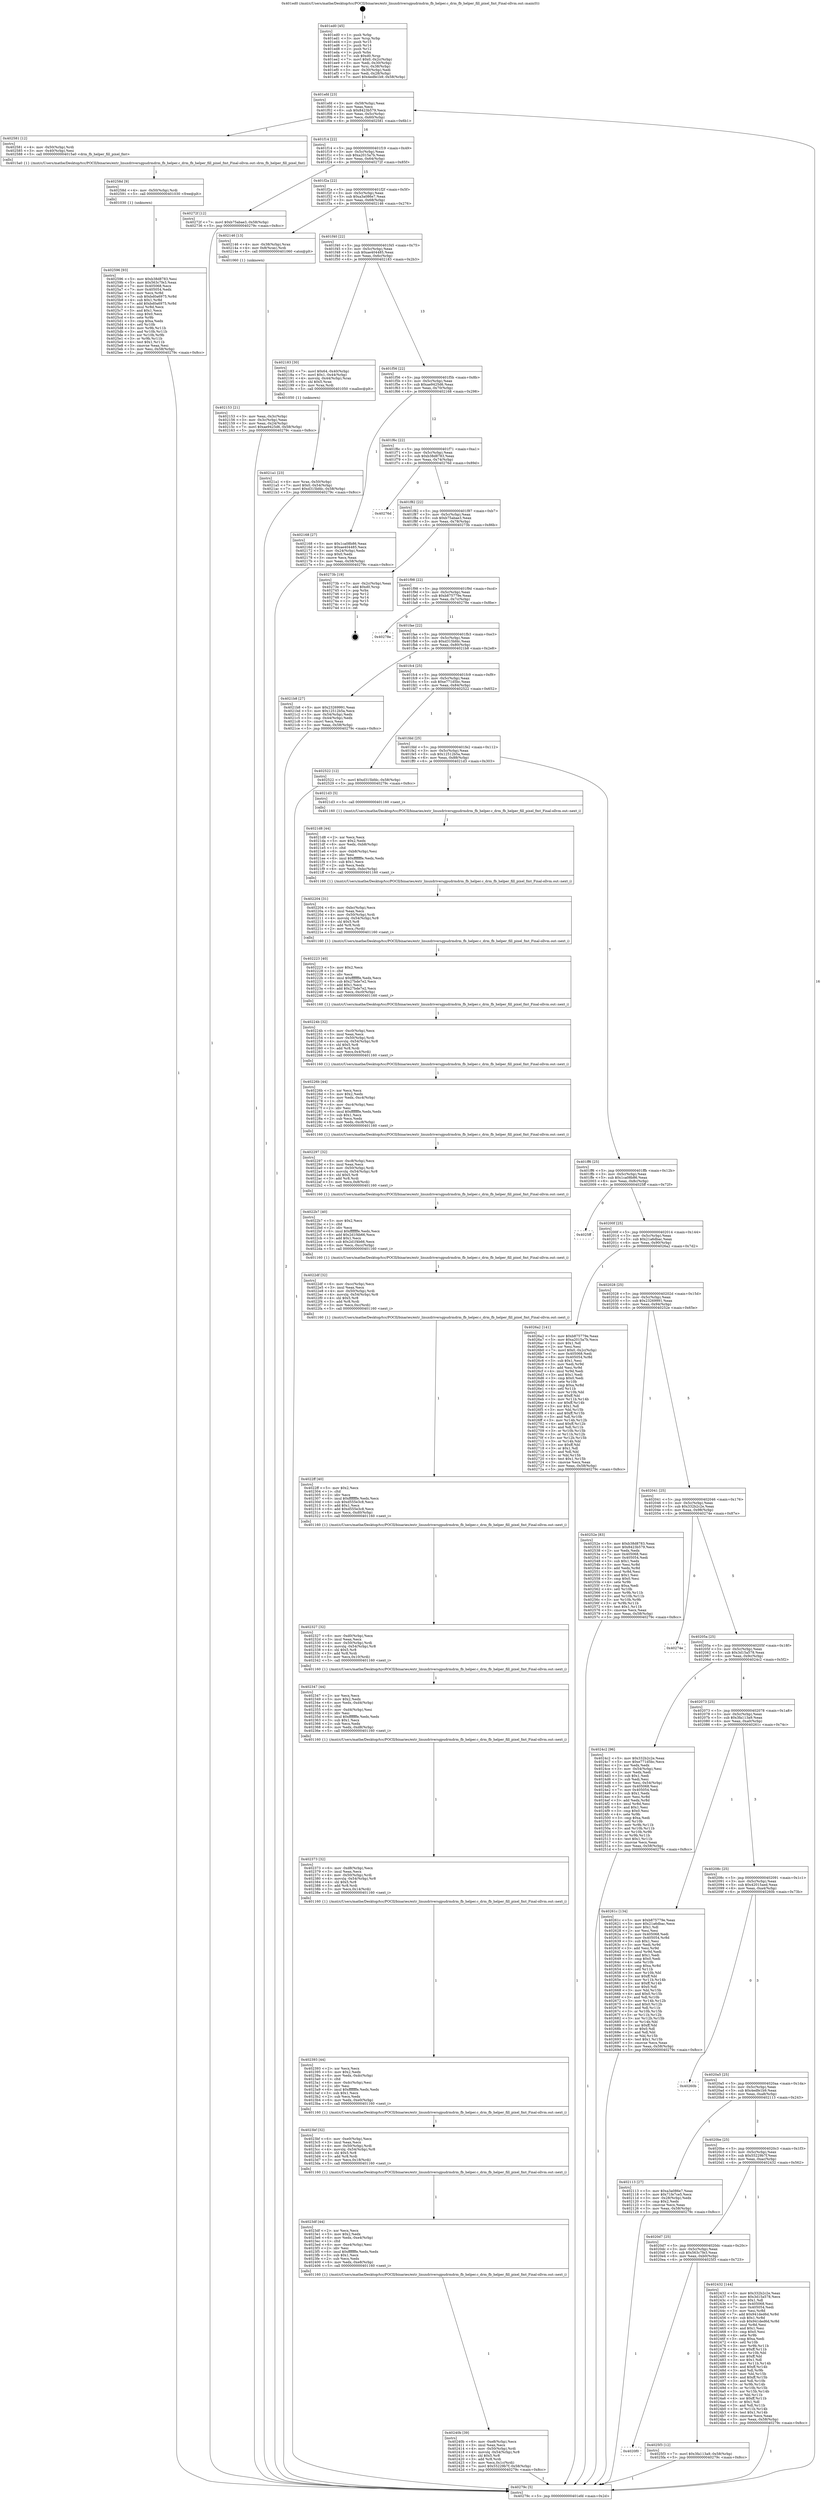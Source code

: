 digraph "0x401ed0" {
  label = "0x401ed0 (/mnt/c/Users/mathe/Desktop/tcc/POCII/binaries/extr_linuxdriversgpudrmdrm_fb_helper.c_drm_fb_helper_fill_pixel_fmt_Final-ollvm.out::main(0))"
  labelloc = "t"
  node[shape=record]

  Entry [label="",width=0.3,height=0.3,shape=circle,fillcolor=black,style=filled]
  "0x401efd" [label="{
     0x401efd [23]\l
     | [instrs]\l
     &nbsp;&nbsp;0x401efd \<+3\>: mov -0x58(%rbp),%eax\l
     &nbsp;&nbsp;0x401f00 \<+2\>: mov %eax,%ecx\l
     &nbsp;&nbsp;0x401f02 \<+6\>: sub $0x8423b579,%ecx\l
     &nbsp;&nbsp;0x401f08 \<+3\>: mov %eax,-0x5c(%rbp)\l
     &nbsp;&nbsp;0x401f0b \<+3\>: mov %ecx,-0x60(%rbp)\l
     &nbsp;&nbsp;0x401f0e \<+6\>: je 0000000000402581 \<main+0x6b1\>\l
  }"]
  "0x402581" [label="{
     0x402581 [12]\l
     | [instrs]\l
     &nbsp;&nbsp;0x402581 \<+4\>: mov -0x50(%rbp),%rdi\l
     &nbsp;&nbsp;0x402585 \<+3\>: mov -0x40(%rbp),%esi\l
     &nbsp;&nbsp;0x402588 \<+5\>: call 00000000004015a0 \<drm_fb_helper_fill_pixel_fmt\>\l
     | [calls]\l
     &nbsp;&nbsp;0x4015a0 \{1\} (/mnt/c/Users/mathe/Desktop/tcc/POCII/binaries/extr_linuxdriversgpudrmdrm_fb_helper.c_drm_fb_helper_fill_pixel_fmt_Final-ollvm.out::drm_fb_helper_fill_pixel_fmt)\l
  }"]
  "0x401f14" [label="{
     0x401f14 [22]\l
     | [instrs]\l
     &nbsp;&nbsp;0x401f14 \<+5\>: jmp 0000000000401f19 \<main+0x49\>\l
     &nbsp;&nbsp;0x401f19 \<+3\>: mov -0x5c(%rbp),%eax\l
     &nbsp;&nbsp;0x401f1c \<+5\>: sub $0xa2015a7b,%eax\l
     &nbsp;&nbsp;0x401f21 \<+3\>: mov %eax,-0x64(%rbp)\l
     &nbsp;&nbsp;0x401f24 \<+6\>: je 000000000040272f \<main+0x85f\>\l
  }"]
  Exit [label="",width=0.3,height=0.3,shape=circle,fillcolor=black,style=filled,peripheries=2]
  "0x40272f" [label="{
     0x40272f [12]\l
     | [instrs]\l
     &nbsp;&nbsp;0x40272f \<+7\>: movl $0xb75abae3,-0x58(%rbp)\l
     &nbsp;&nbsp;0x402736 \<+5\>: jmp 000000000040279c \<main+0x8cc\>\l
  }"]
  "0x401f2a" [label="{
     0x401f2a [22]\l
     | [instrs]\l
     &nbsp;&nbsp;0x401f2a \<+5\>: jmp 0000000000401f2f \<main+0x5f\>\l
     &nbsp;&nbsp;0x401f2f \<+3\>: mov -0x5c(%rbp),%eax\l
     &nbsp;&nbsp;0x401f32 \<+5\>: sub $0xa3a086e7,%eax\l
     &nbsp;&nbsp;0x401f37 \<+3\>: mov %eax,-0x68(%rbp)\l
     &nbsp;&nbsp;0x401f3a \<+6\>: je 0000000000402146 \<main+0x276\>\l
  }"]
  "0x4020f0" [label="{
     0x4020f0\l
  }", style=dashed]
  "0x402146" [label="{
     0x402146 [13]\l
     | [instrs]\l
     &nbsp;&nbsp;0x402146 \<+4\>: mov -0x38(%rbp),%rax\l
     &nbsp;&nbsp;0x40214a \<+4\>: mov 0x8(%rax),%rdi\l
     &nbsp;&nbsp;0x40214e \<+5\>: call 0000000000401060 \<atoi@plt\>\l
     | [calls]\l
     &nbsp;&nbsp;0x401060 \{1\} (unknown)\l
  }"]
  "0x401f40" [label="{
     0x401f40 [22]\l
     | [instrs]\l
     &nbsp;&nbsp;0x401f40 \<+5\>: jmp 0000000000401f45 \<main+0x75\>\l
     &nbsp;&nbsp;0x401f45 \<+3\>: mov -0x5c(%rbp),%eax\l
     &nbsp;&nbsp;0x401f48 \<+5\>: sub $0xae404485,%eax\l
     &nbsp;&nbsp;0x401f4d \<+3\>: mov %eax,-0x6c(%rbp)\l
     &nbsp;&nbsp;0x401f50 \<+6\>: je 0000000000402183 \<main+0x2b3\>\l
  }"]
  "0x4025f3" [label="{
     0x4025f3 [12]\l
     | [instrs]\l
     &nbsp;&nbsp;0x4025f3 \<+7\>: movl $0x3fa113a9,-0x58(%rbp)\l
     &nbsp;&nbsp;0x4025fa \<+5\>: jmp 000000000040279c \<main+0x8cc\>\l
  }"]
  "0x402183" [label="{
     0x402183 [30]\l
     | [instrs]\l
     &nbsp;&nbsp;0x402183 \<+7\>: movl $0x64,-0x40(%rbp)\l
     &nbsp;&nbsp;0x40218a \<+7\>: movl $0x1,-0x44(%rbp)\l
     &nbsp;&nbsp;0x402191 \<+4\>: movslq -0x44(%rbp),%rax\l
     &nbsp;&nbsp;0x402195 \<+4\>: shl $0x5,%rax\l
     &nbsp;&nbsp;0x402199 \<+3\>: mov %rax,%rdi\l
     &nbsp;&nbsp;0x40219c \<+5\>: call 0000000000401050 \<malloc@plt\>\l
     | [calls]\l
     &nbsp;&nbsp;0x401050 \{1\} (unknown)\l
  }"]
  "0x401f56" [label="{
     0x401f56 [22]\l
     | [instrs]\l
     &nbsp;&nbsp;0x401f56 \<+5\>: jmp 0000000000401f5b \<main+0x8b\>\l
     &nbsp;&nbsp;0x401f5b \<+3\>: mov -0x5c(%rbp),%eax\l
     &nbsp;&nbsp;0x401f5e \<+5\>: sub $0xae9425d6,%eax\l
     &nbsp;&nbsp;0x401f63 \<+3\>: mov %eax,-0x70(%rbp)\l
     &nbsp;&nbsp;0x401f66 \<+6\>: je 0000000000402168 \<main+0x298\>\l
  }"]
  "0x402596" [label="{
     0x402596 [93]\l
     | [instrs]\l
     &nbsp;&nbsp;0x402596 \<+5\>: mov $0xb38d8783,%esi\l
     &nbsp;&nbsp;0x40259b \<+5\>: mov $0x563c7fe3,%eax\l
     &nbsp;&nbsp;0x4025a0 \<+7\>: mov 0x405068,%ecx\l
     &nbsp;&nbsp;0x4025a7 \<+7\>: mov 0x405054,%edx\l
     &nbsp;&nbsp;0x4025ae \<+3\>: mov %ecx,%r8d\l
     &nbsp;&nbsp;0x4025b1 \<+7\>: sub $0xbd0a6975,%r8d\l
     &nbsp;&nbsp;0x4025b8 \<+4\>: sub $0x1,%r8d\l
     &nbsp;&nbsp;0x4025bc \<+7\>: add $0xbd0a6975,%r8d\l
     &nbsp;&nbsp;0x4025c3 \<+4\>: imul %r8d,%ecx\l
     &nbsp;&nbsp;0x4025c7 \<+3\>: and $0x1,%ecx\l
     &nbsp;&nbsp;0x4025ca \<+3\>: cmp $0x0,%ecx\l
     &nbsp;&nbsp;0x4025cd \<+4\>: sete %r9b\l
     &nbsp;&nbsp;0x4025d1 \<+3\>: cmp $0xa,%edx\l
     &nbsp;&nbsp;0x4025d4 \<+4\>: setl %r10b\l
     &nbsp;&nbsp;0x4025d8 \<+3\>: mov %r9b,%r11b\l
     &nbsp;&nbsp;0x4025db \<+3\>: and %r10b,%r11b\l
     &nbsp;&nbsp;0x4025de \<+3\>: xor %r10b,%r9b\l
     &nbsp;&nbsp;0x4025e1 \<+3\>: or %r9b,%r11b\l
     &nbsp;&nbsp;0x4025e4 \<+4\>: test $0x1,%r11b\l
     &nbsp;&nbsp;0x4025e8 \<+3\>: cmovne %eax,%esi\l
     &nbsp;&nbsp;0x4025eb \<+3\>: mov %esi,-0x58(%rbp)\l
     &nbsp;&nbsp;0x4025ee \<+5\>: jmp 000000000040279c \<main+0x8cc\>\l
  }"]
  "0x402168" [label="{
     0x402168 [27]\l
     | [instrs]\l
     &nbsp;&nbsp;0x402168 \<+5\>: mov $0x1ca08b86,%eax\l
     &nbsp;&nbsp;0x40216d \<+5\>: mov $0xae404485,%ecx\l
     &nbsp;&nbsp;0x402172 \<+3\>: mov -0x24(%rbp),%edx\l
     &nbsp;&nbsp;0x402175 \<+3\>: cmp $0x0,%edx\l
     &nbsp;&nbsp;0x402178 \<+3\>: cmove %ecx,%eax\l
     &nbsp;&nbsp;0x40217b \<+3\>: mov %eax,-0x58(%rbp)\l
     &nbsp;&nbsp;0x40217e \<+5\>: jmp 000000000040279c \<main+0x8cc\>\l
  }"]
  "0x401f6c" [label="{
     0x401f6c [22]\l
     | [instrs]\l
     &nbsp;&nbsp;0x401f6c \<+5\>: jmp 0000000000401f71 \<main+0xa1\>\l
     &nbsp;&nbsp;0x401f71 \<+3\>: mov -0x5c(%rbp),%eax\l
     &nbsp;&nbsp;0x401f74 \<+5\>: sub $0xb38d8783,%eax\l
     &nbsp;&nbsp;0x401f79 \<+3\>: mov %eax,-0x74(%rbp)\l
     &nbsp;&nbsp;0x401f7c \<+6\>: je 000000000040276d \<main+0x89d\>\l
  }"]
  "0x40258d" [label="{
     0x40258d [9]\l
     | [instrs]\l
     &nbsp;&nbsp;0x40258d \<+4\>: mov -0x50(%rbp),%rdi\l
     &nbsp;&nbsp;0x402591 \<+5\>: call 0000000000401030 \<free@plt\>\l
     | [calls]\l
     &nbsp;&nbsp;0x401030 \{1\} (unknown)\l
  }"]
  "0x40276d" [label="{
     0x40276d\l
  }", style=dashed]
  "0x401f82" [label="{
     0x401f82 [22]\l
     | [instrs]\l
     &nbsp;&nbsp;0x401f82 \<+5\>: jmp 0000000000401f87 \<main+0xb7\>\l
     &nbsp;&nbsp;0x401f87 \<+3\>: mov -0x5c(%rbp),%eax\l
     &nbsp;&nbsp;0x401f8a \<+5\>: sub $0xb75abae3,%eax\l
     &nbsp;&nbsp;0x401f8f \<+3\>: mov %eax,-0x78(%rbp)\l
     &nbsp;&nbsp;0x401f92 \<+6\>: je 000000000040273b \<main+0x86b\>\l
  }"]
  "0x4020d7" [label="{
     0x4020d7 [25]\l
     | [instrs]\l
     &nbsp;&nbsp;0x4020d7 \<+5\>: jmp 00000000004020dc \<main+0x20c\>\l
     &nbsp;&nbsp;0x4020dc \<+3\>: mov -0x5c(%rbp),%eax\l
     &nbsp;&nbsp;0x4020df \<+5\>: sub $0x563c7fe3,%eax\l
     &nbsp;&nbsp;0x4020e4 \<+6\>: mov %eax,-0xb0(%rbp)\l
     &nbsp;&nbsp;0x4020ea \<+6\>: je 00000000004025f3 \<main+0x723\>\l
  }"]
  "0x40273b" [label="{
     0x40273b [19]\l
     | [instrs]\l
     &nbsp;&nbsp;0x40273b \<+3\>: mov -0x2c(%rbp),%eax\l
     &nbsp;&nbsp;0x40273e \<+7\>: add $0xd0,%rsp\l
     &nbsp;&nbsp;0x402745 \<+1\>: pop %rbx\l
     &nbsp;&nbsp;0x402746 \<+2\>: pop %r12\l
     &nbsp;&nbsp;0x402748 \<+2\>: pop %r14\l
     &nbsp;&nbsp;0x40274a \<+2\>: pop %r15\l
     &nbsp;&nbsp;0x40274c \<+1\>: pop %rbp\l
     &nbsp;&nbsp;0x40274d \<+1\>: ret\l
  }"]
  "0x401f98" [label="{
     0x401f98 [22]\l
     | [instrs]\l
     &nbsp;&nbsp;0x401f98 \<+5\>: jmp 0000000000401f9d \<main+0xcd\>\l
     &nbsp;&nbsp;0x401f9d \<+3\>: mov -0x5c(%rbp),%eax\l
     &nbsp;&nbsp;0x401fa0 \<+5\>: sub $0xb875779e,%eax\l
     &nbsp;&nbsp;0x401fa5 \<+3\>: mov %eax,-0x7c(%rbp)\l
     &nbsp;&nbsp;0x401fa8 \<+6\>: je 000000000040278e \<main+0x8be\>\l
  }"]
  "0x402432" [label="{
     0x402432 [144]\l
     | [instrs]\l
     &nbsp;&nbsp;0x402432 \<+5\>: mov $0x332b2c2e,%eax\l
     &nbsp;&nbsp;0x402437 \<+5\>: mov $0x3d15a578,%ecx\l
     &nbsp;&nbsp;0x40243c \<+2\>: mov $0x1,%dl\l
     &nbsp;&nbsp;0x40243e \<+7\>: mov 0x405068,%esi\l
     &nbsp;&nbsp;0x402445 \<+7\>: mov 0x405054,%edi\l
     &nbsp;&nbsp;0x40244c \<+3\>: mov %esi,%r8d\l
     &nbsp;&nbsp;0x40244f \<+7\>: add $0x941ded6d,%r8d\l
     &nbsp;&nbsp;0x402456 \<+4\>: sub $0x1,%r8d\l
     &nbsp;&nbsp;0x40245a \<+7\>: sub $0x941ded6d,%r8d\l
     &nbsp;&nbsp;0x402461 \<+4\>: imul %r8d,%esi\l
     &nbsp;&nbsp;0x402465 \<+3\>: and $0x1,%esi\l
     &nbsp;&nbsp;0x402468 \<+3\>: cmp $0x0,%esi\l
     &nbsp;&nbsp;0x40246b \<+4\>: sete %r9b\l
     &nbsp;&nbsp;0x40246f \<+3\>: cmp $0xa,%edi\l
     &nbsp;&nbsp;0x402472 \<+4\>: setl %r10b\l
     &nbsp;&nbsp;0x402476 \<+3\>: mov %r9b,%r11b\l
     &nbsp;&nbsp;0x402479 \<+4\>: xor $0xff,%r11b\l
     &nbsp;&nbsp;0x40247d \<+3\>: mov %r10b,%bl\l
     &nbsp;&nbsp;0x402480 \<+3\>: xor $0xff,%bl\l
     &nbsp;&nbsp;0x402483 \<+3\>: xor $0x1,%dl\l
     &nbsp;&nbsp;0x402486 \<+3\>: mov %r11b,%r14b\l
     &nbsp;&nbsp;0x402489 \<+4\>: and $0xff,%r14b\l
     &nbsp;&nbsp;0x40248d \<+3\>: and %dl,%r9b\l
     &nbsp;&nbsp;0x402490 \<+3\>: mov %bl,%r15b\l
     &nbsp;&nbsp;0x402493 \<+4\>: and $0xff,%r15b\l
     &nbsp;&nbsp;0x402497 \<+3\>: and %dl,%r10b\l
     &nbsp;&nbsp;0x40249a \<+3\>: or %r9b,%r14b\l
     &nbsp;&nbsp;0x40249d \<+3\>: or %r10b,%r15b\l
     &nbsp;&nbsp;0x4024a0 \<+3\>: xor %r15b,%r14b\l
     &nbsp;&nbsp;0x4024a3 \<+3\>: or %bl,%r11b\l
     &nbsp;&nbsp;0x4024a6 \<+4\>: xor $0xff,%r11b\l
     &nbsp;&nbsp;0x4024aa \<+3\>: or $0x1,%dl\l
     &nbsp;&nbsp;0x4024ad \<+3\>: and %dl,%r11b\l
     &nbsp;&nbsp;0x4024b0 \<+3\>: or %r11b,%r14b\l
     &nbsp;&nbsp;0x4024b3 \<+4\>: test $0x1,%r14b\l
     &nbsp;&nbsp;0x4024b7 \<+3\>: cmovne %ecx,%eax\l
     &nbsp;&nbsp;0x4024ba \<+3\>: mov %eax,-0x58(%rbp)\l
     &nbsp;&nbsp;0x4024bd \<+5\>: jmp 000000000040279c \<main+0x8cc\>\l
  }"]
  "0x40278e" [label="{
     0x40278e\l
  }", style=dashed]
  "0x401fae" [label="{
     0x401fae [22]\l
     | [instrs]\l
     &nbsp;&nbsp;0x401fae \<+5\>: jmp 0000000000401fb3 \<main+0xe3\>\l
     &nbsp;&nbsp;0x401fb3 \<+3\>: mov -0x5c(%rbp),%eax\l
     &nbsp;&nbsp;0x401fb6 \<+5\>: sub $0xd315bfdc,%eax\l
     &nbsp;&nbsp;0x401fbb \<+3\>: mov %eax,-0x80(%rbp)\l
     &nbsp;&nbsp;0x401fbe \<+6\>: je 00000000004021b8 \<main+0x2e8\>\l
  }"]
  "0x40240b" [label="{
     0x40240b [39]\l
     | [instrs]\l
     &nbsp;&nbsp;0x40240b \<+6\>: mov -0xe8(%rbp),%ecx\l
     &nbsp;&nbsp;0x402411 \<+3\>: imul %eax,%ecx\l
     &nbsp;&nbsp;0x402414 \<+4\>: mov -0x50(%rbp),%rdi\l
     &nbsp;&nbsp;0x402418 \<+4\>: movslq -0x54(%rbp),%r8\l
     &nbsp;&nbsp;0x40241c \<+4\>: shl $0x5,%r8\l
     &nbsp;&nbsp;0x402420 \<+3\>: add %r8,%rdi\l
     &nbsp;&nbsp;0x402423 \<+3\>: mov %ecx,0x1c(%rdi)\l
     &nbsp;&nbsp;0x402426 \<+7\>: movl $0x55229b7f,-0x58(%rbp)\l
     &nbsp;&nbsp;0x40242d \<+5\>: jmp 000000000040279c \<main+0x8cc\>\l
  }"]
  "0x4021b8" [label="{
     0x4021b8 [27]\l
     | [instrs]\l
     &nbsp;&nbsp;0x4021b8 \<+5\>: mov $0x23269991,%eax\l
     &nbsp;&nbsp;0x4021bd \<+5\>: mov $0x12512b5a,%ecx\l
     &nbsp;&nbsp;0x4021c2 \<+3\>: mov -0x54(%rbp),%edx\l
     &nbsp;&nbsp;0x4021c5 \<+3\>: cmp -0x44(%rbp),%edx\l
     &nbsp;&nbsp;0x4021c8 \<+3\>: cmovl %ecx,%eax\l
     &nbsp;&nbsp;0x4021cb \<+3\>: mov %eax,-0x58(%rbp)\l
     &nbsp;&nbsp;0x4021ce \<+5\>: jmp 000000000040279c \<main+0x8cc\>\l
  }"]
  "0x401fc4" [label="{
     0x401fc4 [25]\l
     | [instrs]\l
     &nbsp;&nbsp;0x401fc4 \<+5\>: jmp 0000000000401fc9 \<main+0xf9\>\l
     &nbsp;&nbsp;0x401fc9 \<+3\>: mov -0x5c(%rbp),%eax\l
     &nbsp;&nbsp;0x401fcc \<+5\>: sub $0xe771d5bc,%eax\l
     &nbsp;&nbsp;0x401fd1 \<+6\>: mov %eax,-0x84(%rbp)\l
     &nbsp;&nbsp;0x401fd7 \<+6\>: je 0000000000402522 \<main+0x652\>\l
  }"]
  "0x4023df" [label="{
     0x4023df [44]\l
     | [instrs]\l
     &nbsp;&nbsp;0x4023df \<+2\>: xor %ecx,%ecx\l
     &nbsp;&nbsp;0x4023e1 \<+5\>: mov $0x2,%edx\l
     &nbsp;&nbsp;0x4023e6 \<+6\>: mov %edx,-0xe4(%rbp)\l
     &nbsp;&nbsp;0x4023ec \<+1\>: cltd\l
     &nbsp;&nbsp;0x4023ed \<+6\>: mov -0xe4(%rbp),%esi\l
     &nbsp;&nbsp;0x4023f3 \<+2\>: idiv %esi\l
     &nbsp;&nbsp;0x4023f5 \<+6\>: imul $0xfffffffe,%edx,%edx\l
     &nbsp;&nbsp;0x4023fb \<+3\>: sub $0x1,%ecx\l
     &nbsp;&nbsp;0x4023fe \<+2\>: sub %ecx,%edx\l
     &nbsp;&nbsp;0x402400 \<+6\>: mov %edx,-0xe8(%rbp)\l
     &nbsp;&nbsp;0x402406 \<+5\>: call 0000000000401160 \<next_i\>\l
     | [calls]\l
     &nbsp;&nbsp;0x401160 \{1\} (/mnt/c/Users/mathe/Desktop/tcc/POCII/binaries/extr_linuxdriversgpudrmdrm_fb_helper.c_drm_fb_helper_fill_pixel_fmt_Final-ollvm.out::next_i)\l
  }"]
  "0x402522" [label="{
     0x402522 [12]\l
     | [instrs]\l
     &nbsp;&nbsp;0x402522 \<+7\>: movl $0xd315bfdc,-0x58(%rbp)\l
     &nbsp;&nbsp;0x402529 \<+5\>: jmp 000000000040279c \<main+0x8cc\>\l
  }"]
  "0x401fdd" [label="{
     0x401fdd [25]\l
     | [instrs]\l
     &nbsp;&nbsp;0x401fdd \<+5\>: jmp 0000000000401fe2 \<main+0x112\>\l
     &nbsp;&nbsp;0x401fe2 \<+3\>: mov -0x5c(%rbp),%eax\l
     &nbsp;&nbsp;0x401fe5 \<+5\>: sub $0x12512b5a,%eax\l
     &nbsp;&nbsp;0x401fea \<+6\>: mov %eax,-0x88(%rbp)\l
     &nbsp;&nbsp;0x401ff0 \<+6\>: je 00000000004021d3 \<main+0x303\>\l
  }"]
  "0x4023bf" [label="{
     0x4023bf [32]\l
     | [instrs]\l
     &nbsp;&nbsp;0x4023bf \<+6\>: mov -0xe0(%rbp),%ecx\l
     &nbsp;&nbsp;0x4023c5 \<+3\>: imul %eax,%ecx\l
     &nbsp;&nbsp;0x4023c8 \<+4\>: mov -0x50(%rbp),%rdi\l
     &nbsp;&nbsp;0x4023cc \<+4\>: movslq -0x54(%rbp),%r8\l
     &nbsp;&nbsp;0x4023d0 \<+4\>: shl $0x5,%r8\l
     &nbsp;&nbsp;0x4023d4 \<+3\>: add %r8,%rdi\l
     &nbsp;&nbsp;0x4023d7 \<+3\>: mov %ecx,0x18(%rdi)\l
     &nbsp;&nbsp;0x4023da \<+5\>: call 0000000000401160 \<next_i\>\l
     | [calls]\l
     &nbsp;&nbsp;0x401160 \{1\} (/mnt/c/Users/mathe/Desktop/tcc/POCII/binaries/extr_linuxdriversgpudrmdrm_fb_helper.c_drm_fb_helper_fill_pixel_fmt_Final-ollvm.out::next_i)\l
  }"]
  "0x4021d3" [label="{
     0x4021d3 [5]\l
     | [instrs]\l
     &nbsp;&nbsp;0x4021d3 \<+5\>: call 0000000000401160 \<next_i\>\l
     | [calls]\l
     &nbsp;&nbsp;0x401160 \{1\} (/mnt/c/Users/mathe/Desktop/tcc/POCII/binaries/extr_linuxdriversgpudrmdrm_fb_helper.c_drm_fb_helper_fill_pixel_fmt_Final-ollvm.out::next_i)\l
  }"]
  "0x401ff6" [label="{
     0x401ff6 [25]\l
     | [instrs]\l
     &nbsp;&nbsp;0x401ff6 \<+5\>: jmp 0000000000401ffb \<main+0x12b\>\l
     &nbsp;&nbsp;0x401ffb \<+3\>: mov -0x5c(%rbp),%eax\l
     &nbsp;&nbsp;0x401ffe \<+5\>: sub $0x1ca08b86,%eax\l
     &nbsp;&nbsp;0x402003 \<+6\>: mov %eax,-0x8c(%rbp)\l
     &nbsp;&nbsp;0x402009 \<+6\>: je 00000000004025ff \<main+0x72f\>\l
  }"]
  "0x402393" [label="{
     0x402393 [44]\l
     | [instrs]\l
     &nbsp;&nbsp;0x402393 \<+2\>: xor %ecx,%ecx\l
     &nbsp;&nbsp;0x402395 \<+5\>: mov $0x2,%edx\l
     &nbsp;&nbsp;0x40239a \<+6\>: mov %edx,-0xdc(%rbp)\l
     &nbsp;&nbsp;0x4023a0 \<+1\>: cltd\l
     &nbsp;&nbsp;0x4023a1 \<+6\>: mov -0xdc(%rbp),%esi\l
     &nbsp;&nbsp;0x4023a7 \<+2\>: idiv %esi\l
     &nbsp;&nbsp;0x4023a9 \<+6\>: imul $0xfffffffe,%edx,%edx\l
     &nbsp;&nbsp;0x4023af \<+3\>: sub $0x1,%ecx\l
     &nbsp;&nbsp;0x4023b2 \<+2\>: sub %ecx,%edx\l
     &nbsp;&nbsp;0x4023b4 \<+6\>: mov %edx,-0xe0(%rbp)\l
     &nbsp;&nbsp;0x4023ba \<+5\>: call 0000000000401160 \<next_i\>\l
     | [calls]\l
     &nbsp;&nbsp;0x401160 \{1\} (/mnt/c/Users/mathe/Desktop/tcc/POCII/binaries/extr_linuxdriversgpudrmdrm_fb_helper.c_drm_fb_helper_fill_pixel_fmt_Final-ollvm.out::next_i)\l
  }"]
  "0x4025ff" [label="{
     0x4025ff\l
  }", style=dashed]
  "0x40200f" [label="{
     0x40200f [25]\l
     | [instrs]\l
     &nbsp;&nbsp;0x40200f \<+5\>: jmp 0000000000402014 \<main+0x144\>\l
     &nbsp;&nbsp;0x402014 \<+3\>: mov -0x5c(%rbp),%eax\l
     &nbsp;&nbsp;0x402017 \<+5\>: sub $0x21a6dbac,%eax\l
     &nbsp;&nbsp;0x40201c \<+6\>: mov %eax,-0x90(%rbp)\l
     &nbsp;&nbsp;0x402022 \<+6\>: je 00000000004026a2 \<main+0x7d2\>\l
  }"]
  "0x402373" [label="{
     0x402373 [32]\l
     | [instrs]\l
     &nbsp;&nbsp;0x402373 \<+6\>: mov -0xd8(%rbp),%ecx\l
     &nbsp;&nbsp;0x402379 \<+3\>: imul %eax,%ecx\l
     &nbsp;&nbsp;0x40237c \<+4\>: mov -0x50(%rbp),%rdi\l
     &nbsp;&nbsp;0x402380 \<+4\>: movslq -0x54(%rbp),%r8\l
     &nbsp;&nbsp;0x402384 \<+4\>: shl $0x5,%r8\l
     &nbsp;&nbsp;0x402388 \<+3\>: add %r8,%rdi\l
     &nbsp;&nbsp;0x40238b \<+3\>: mov %ecx,0x14(%rdi)\l
     &nbsp;&nbsp;0x40238e \<+5\>: call 0000000000401160 \<next_i\>\l
     | [calls]\l
     &nbsp;&nbsp;0x401160 \{1\} (/mnt/c/Users/mathe/Desktop/tcc/POCII/binaries/extr_linuxdriversgpudrmdrm_fb_helper.c_drm_fb_helper_fill_pixel_fmt_Final-ollvm.out::next_i)\l
  }"]
  "0x4026a2" [label="{
     0x4026a2 [141]\l
     | [instrs]\l
     &nbsp;&nbsp;0x4026a2 \<+5\>: mov $0xb875779e,%eax\l
     &nbsp;&nbsp;0x4026a7 \<+5\>: mov $0xa2015a7b,%ecx\l
     &nbsp;&nbsp;0x4026ac \<+2\>: mov $0x1,%dl\l
     &nbsp;&nbsp;0x4026ae \<+2\>: xor %esi,%esi\l
     &nbsp;&nbsp;0x4026b0 \<+7\>: movl $0x0,-0x2c(%rbp)\l
     &nbsp;&nbsp;0x4026b7 \<+7\>: mov 0x405068,%edi\l
     &nbsp;&nbsp;0x4026be \<+8\>: mov 0x405054,%r8d\l
     &nbsp;&nbsp;0x4026c6 \<+3\>: sub $0x1,%esi\l
     &nbsp;&nbsp;0x4026c9 \<+3\>: mov %edi,%r9d\l
     &nbsp;&nbsp;0x4026cc \<+3\>: add %esi,%r9d\l
     &nbsp;&nbsp;0x4026cf \<+4\>: imul %r9d,%edi\l
     &nbsp;&nbsp;0x4026d3 \<+3\>: and $0x1,%edi\l
     &nbsp;&nbsp;0x4026d6 \<+3\>: cmp $0x0,%edi\l
     &nbsp;&nbsp;0x4026d9 \<+4\>: sete %r10b\l
     &nbsp;&nbsp;0x4026dd \<+4\>: cmp $0xa,%r8d\l
     &nbsp;&nbsp;0x4026e1 \<+4\>: setl %r11b\l
     &nbsp;&nbsp;0x4026e5 \<+3\>: mov %r10b,%bl\l
     &nbsp;&nbsp;0x4026e8 \<+3\>: xor $0xff,%bl\l
     &nbsp;&nbsp;0x4026eb \<+3\>: mov %r11b,%r14b\l
     &nbsp;&nbsp;0x4026ee \<+4\>: xor $0xff,%r14b\l
     &nbsp;&nbsp;0x4026f2 \<+3\>: xor $0x1,%dl\l
     &nbsp;&nbsp;0x4026f5 \<+3\>: mov %bl,%r15b\l
     &nbsp;&nbsp;0x4026f8 \<+4\>: and $0xff,%r15b\l
     &nbsp;&nbsp;0x4026fc \<+3\>: and %dl,%r10b\l
     &nbsp;&nbsp;0x4026ff \<+3\>: mov %r14b,%r12b\l
     &nbsp;&nbsp;0x402702 \<+4\>: and $0xff,%r12b\l
     &nbsp;&nbsp;0x402706 \<+3\>: and %dl,%r11b\l
     &nbsp;&nbsp;0x402709 \<+3\>: or %r10b,%r15b\l
     &nbsp;&nbsp;0x40270c \<+3\>: or %r11b,%r12b\l
     &nbsp;&nbsp;0x40270f \<+3\>: xor %r12b,%r15b\l
     &nbsp;&nbsp;0x402712 \<+3\>: or %r14b,%bl\l
     &nbsp;&nbsp;0x402715 \<+3\>: xor $0xff,%bl\l
     &nbsp;&nbsp;0x402718 \<+3\>: or $0x1,%dl\l
     &nbsp;&nbsp;0x40271b \<+2\>: and %dl,%bl\l
     &nbsp;&nbsp;0x40271d \<+3\>: or %bl,%r15b\l
     &nbsp;&nbsp;0x402720 \<+4\>: test $0x1,%r15b\l
     &nbsp;&nbsp;0x402724 \<+3\>: cmovne %ecx,%eax\l
     &nbsp;&nbsp;0x402727 \<+3\>: mov %eax,-0x58(%rbp)\l
     &nbsp;&nbsp;0x40272a \<+5\>: jmp 000000000040279c \<main+0x8cc\>\l
  }"]
  "0x402028" [label="{
     0x402028 [25]\l
     | [instrs]\l
     &nbsp;&nbsp;0x402028 \<+5\>: jmp 000000000040202d \<main+0x15d\>\l
     &nbsp;&nbsp;0x40202d \<+3\>: mov -0x5c(%rbp),%eax\l
     &nbsp;&nbsp;0x402030 \<+5\>: sub $0x23269991,%eax\l
     &nbsp;&nbsp;0x402035 \<+6\>: mov %eax,-0x94(%rbp)\l
     &nbsp;&nbsp;0x40203b \<+6\>: je 000000000040252e \<main+0x65e\>\l
  }"]
  "0x402347" [label="{
     0x402347 [44]\l
     | [instrs]\l
     &nbsp;&nbsp;0x402347 \<+2\>: xor %ecx,%ecx\l
     &nbsp;&nbsp;0x402349 \<+5\>: mov $0x2,%edx\l
     &nbsp;&nbsp;0x40234e \<+6\>: mov %edx,-0xd4(%rbp)\l
     &nbsp;&nbsp;0x402354 \<+1\>: cltd\l
     &nbsp;&nbsp;0x402355 \<+6\>: mov -0xd4(%rbp),%esi\l
     &nbsp;&nbsp;0x40235b \<+2\>: idiv %esi\l
     &nbsp;&nbsp;0x40235d \<+6\>: imul $0xfffffffe,%edx,%edx\l
     &nbsp;&nbsp;0x402363 \<+3\>: sub $0x1,%ecx\l
     &nbsp;&nbsp;0x402366 \<+2\>: sub %ecx,%edx\l
     &nbsp;&nbsp;0x402368 \<+6\>: mov %edx,-0xd8(%rbp)\l
     &nbsp;&nbsp;0x40236e \<+5\>: call 0000000000401160 \<next_i\>\l
     | [calls]\l
     &nbsp;&nbsp;0x401160 \{1\} (/mnt/c/Users/mathe/Desktop/tcc/POCII/binaries/extr_linuxdriversgpudrmdrm_fb_helper.c_drm_fb_helper_fill_pixel_fmt_Final-ollvm.out::next_i)\l
  }"]
  "0x40252e" [label="{
     0x40252e [83]\l
     | [instrs]\l
     &nbsp;&nbsp;0x40252e \<+5\>: mov $0xb38d8783,%eax\l
     &nbsp;&nbsp;0x402533 \<+5\>: mov $0x8423b579,%ecx\l
     &nbsp;&nbsp;0x402538 \<+2\>: xor %edx,%edx\l
     &nbsp;&nbsp;0x40253a \<+7\>: mov 0x405068,%esi\l
     &nbsp;&nbsp;0x402541 \<+7\>: mov 0x405054,%edi\l
     &nbsp;&nbsp;0x402548 \<+3\>: sub $0x1,%edx\l
     &nbsp;&nbsp;0x40254b \<+3\>: mov %esi,%r8d\l
     &nbsp;&nbsp;0x40254e \<+3\>: add %edx,%r8d\l
     &nbsp;&nbsp;0x402551 \<+4\>: imul %r8d,%esi\l
     &nbsp;&nbsp;0x402555 \<+3\>: and $0x1,%esi\l
     &nbsp;&nbsp;0x402558 \<+3\>: cmp $0x0,%esi\l
     &nbsp;&nbsp;0x40255b \<+4\>: sete %r9b\l
     &nbsp;&nbsp;0x40255f \<+3\>: cmp $0xa,%edi\l
     &nbsp;&nbsp;0x402562 \<+4\>: setl %r10b\l
     &nbsp;&nbsp;0x402566 \<+3\>: mov %r9b,%r11b\l
     &nbsp;&nbsp;0x402569 \<+3\>: and %r10b,%r11b\l
     &nbsp;&nbsp;0x40256c \<+3\>: xor %r10b,%r9b\l
     &nbsp;&nbsp;0x40256f \<+3\>: or %r9b,%r11b\l
     &nbsp;&nbsp;0x402572 \<+4\>: test $0x1,%r11b\l
     &nbsp;&nbsp;0x402576 \<+3\>: cmovne %ecx,%eax\l
     &nbsp;&nbsp;0x402579 \<+3\>: mov %eax,-0x58(%rbp)\l
     &nbsp;&nbsp;0x40257c \<+5\>: jmp 000000000040279c \<main+0x8cc\>\l
  }"]
  "0x402041" [label="{
     0x402041 [25]\l
     | [instrs]\l
     &nbsp;&nbsp;0x402041 \<+5\>: jmp 0000000000402046 \<main+0x176\>\l
     &nbsp;&nbsp;0x402046 \<+3\>: mov -0x5c(%rbp),%eax\l
     &nbsp;&nbsp;0x402049 \<+5\>: sub $0x332b2c2e,%eax\l
     &nbsp;&nbsp;0x40204e \<+6\>: mov %eax,-0x98(%rbp)\l
     &nbsp;&nbsp;0x402054 \<+6\>: je 000000000040274e \<main+0x87e\>\l
  }"]
  "0x402327" [label="{
     0x402327 [32]\l
     | [instrs]\l
     &nbsp;&nbsp;0x402327 \<+6\>: mov -0xd0(%rbp),%ecx\l
     &nbsp;&nbsp;0x40232d \<+3\>: imul %eax,%ecx\l
     &nbsp;&nbsp;0x402330 \<+4\>: mov -0x50(%rbp),%rdi\l
     &nbsp;&nbsp;0x402334 \<+4\>: movslq -0x54(%rbp),%r8\l
     &nbsp;&nbsp;0x402338 \<+4\>: shl $0x5,%r8\l
     &nbsp;&nbsp;0x40233c \<+3\>: add %r8,%rdi\l
     &nbsp;&nbsp;0x40233f \<+3\>: mov %ecx,0x10(%rdi)\l
     &nbsp;&nbsp;0x402342 \<+5\>: call 0000000000401160 \<next_i\>\l
     | [calls]\l
     &nbsp;&nbsp;0x401160 \{1\} (/mnt/c/Users/mathe/Desktop/tcc/POCII/binaries/extr_linuxdriversgpudrmdrm_fb_helper.c_drm_fb_helper_fill_pixel_fmt_Final-ollvm.out::next_i)\l
  }"]
  "0x40274e" [label="{
     0x40274e\l
  }", style=dashed]
  "0x40205a" [label="{
     0x40205a [25]\l
     | [instrs]\l
     &nbsp;&nbsp;0x40205a \<+5\>: jmp 000000000040205f \<main+0x18f\>\l
     &nbsp;&nbsp;0x40205f \<+3\>: mov -0x5c(%rbp),%eax\l
     &nbsp;&nbsp;0x402062 \<+5\>: sub $0x3d15a578,%eax\l
     &nbsp;&nbsp;0x402067 \<+6\>: mov %eax,-0x9c(%rbp)\l
     &nbsp;&nbsp;0x40206d \<+6\>: je 00000000004024c2 \<main+0x5f2\>\l
  }"]
  "0x4022ff" [label="{
     0x4022ff [40]\l
     | [instrs]\l
     &nbsp;&nbsp;0x4022ff \<+5\>: mov $0x2,%ecx\l
     &nbsp;&nbsp;0x402304 \<+1\>: cltd\l
     &nbsp;&nbsp;0x402305 \<+2\>: idiv %ecx\l
     &nbsp;&nbsp;0x402307 \<+6\>: imul $0xfffffffe,%edx,%ecx\l
     &nbsp;&nbsp;0x40230d \<+6\>: sub $0xd555e3c8,%ecx\l
     &nbsp;&nbsp;0x402313 \<+3\>: add $0x1,%ecx\l
     &nbsp;&nbsp;0x402316 \<+6\>: add $0xd555e3c8,%ecx\l
     &nbsp;&nbsp;0x40231c \<+6\>: mov %ecx,-0xd0(%rbp)\l
     &nbsp;&nbsp;0x402322 \<+5\>: call 0000000000401160 \<next_i\>\l
     | [calls]\l
     &nbsp;&nbsp;0x401160 \{1\} (/mnt/c/Users/mathe/Desktop/tcc/POCII/binaries/extr_linuxdriversgpudrmdrm_fb_helper.c_drm_fb_helper_fill_pixel_fmt_Final-ollvm.out::next_i)\l
  }"]
  "0x4024c2" [label="{
     0x4024c2 [96]\l
     | [instrs]\l
     &nbsp;&nbsp;0x4024c2 \<+5\>: mov $0x332b2c2e,%eax\l
     &nbsp;&nbsp;0x4024c7 \<+5\>: mov $0xe771d5bc,%ecx\l
     &nbsp;&nbsp;0x4024cc \<+2\>: xor %edx,%edx\l
     &nbsp;&nbsp;0x4024ce \<+3\>: mov -0x54(%rbp),%esi\l
     &nbsp;&nbsp;0x4024d1 \<+2\>: mov %edx,%edi\l
     &nbsp;&nbsp;0x4024d3 \<+3\>: sub $0x1,%edi\l
     &nbsp;&nbsp;0x4024d6 \<+2\>: sub %edi,%esi\l
     &nbsp;&nbsp;0x4024d8 \<+3\>: mov %esi,-0x54(%rbp)\l
     &nbsp;&nbsp;0x4024db \<+7\>: mov 0x405068,%esi\l
     &nbsp;&nbsp;0x4024e2 \<+7\>: mov 0x405054,%edi\l
     &nbsp;&nbsp;0x4024e9 \<+3\>: sub $0x1,%edx\l
     &nbsp;&nbsp;0x4024ec \<+3\>: mov %esi,%r8d\l
     &nbsp;&nbsp;0x4024ef \<+3\>: add %edx,%r8d\l
     &nbsp;&nbsp;0x4024f2 \<+4\>: imul %r8d,%esi\l
     &nbsp;&nbsp;0x4024f6 \<+3\>: and $0x1,%esi\l
     &nbsp;&nbsp;0x4024f9 \<+3\>: cmp $0x0,%esi\l
     &nbsp;&nbsp;0x4024fc \<+4\>: sete %r9b\l
     &nbsp;&nbsp;0x402500 \<+3\>: cmp $0xa,%edi\l
     &nbsp;&nbsp;0x402503 \<+4\>: setl %r10b\l
     &nbsp;&nbsp;0x402507 \<+3\>: mov %r9b,%r11b\l
     &nbsp;&nbsp;0x40250a \<+3\>: and %r10b,%r11b\l
     &nbsp;&nbsp;0x40250d \<+3\>: xor %r10b,%r9b\l
     &nbsp;&nbsp;0x402510 \<+3\>: or %r9b,%r11b\l
     &nbsp;&nbsp;0x402513 \<+4\>: test $0x1,%r11b\l
     &nbsp;&nbsp;0x402517 \<+3\>: cmovne %ecx,%eax\l
     &nbsp;&nbsp;0x40251a \<+3\>: mov %eax,-0x58(%rbp)\l
     &nbsp;&nbsp;0x40251d \<+5\>: jmp 000000000040279c \<main+0x8cc\>\l
  }"]
  "0x402073" [label="{
     0x402073 [25]\l
     | [instrs]\l
     &nbsp;&nbsp;0x402073 \<+5\>: jmp 0000000000402078 \<main+0x1a8\>\l
     &nbsp;&nbsp;0x402078 \<+3\>: mov -0x5c(%rbp),%eax\l
     &nbsp;&nbsp;0x40207b \<+5\>: sub $0x3fa113a9,%eax\l
     &nbsp;&nbsp;0x402080 \<+6\>: mov %eax,-0xa0(%rbp)\l
     &nbsp;&nbsp;0x402086 \<+6\>: je 000000000040261c \<main+0x74c\>\l
  }"]
  "0x4022df" [label="{
     0x4022df [32]\l
     | [instrs]\l
     &nbsp;&nbsp;0x4022df \<+6\>: mov -0xcc(%rbp),%ecx\l
     &nbsp;&nbsp;0x4022e5 \<+3\>: imul %eax,%ecx\l
     &nbsp;&nbsp;0x4022e8 \<+4\>: mov -0x50(%rbp),%rdi\l
     &nbsp;&nbsp;0x4022ec \<+4\>: movslq -0x54(%rbp),%r8\l
     &nbsp;&nbsp;0x4022f0 \<+4\>: shl $0x5,%r8\l
     &nbsp;&nbsp;0x4022f4 \<+3\>: add %r8,%rdi\l
     &nbsp;&nbsp;0x4022f7 \<+3\>: mov %ecx,0xc(%rdi)\l
     &nbsp;&nbsp;0x4022fa \<+5\>: call 0000000000401160 \<next_i\>\l
     | [calls]\l
     &nbsp;&nbsp;0x401160 \{1\} (/mnt/c/Users/mathe/Desktop/tcc/POCII/binaries/extr_linuxdriversgpudrmdrm_fb_helper.c_drm_fb_helper_fill_pixel_fmt_Final-ollvm.out::next_i)\l
  }"]
  "0x40261c" [label="{
     0x40261c [134]\l
     | [instrs]\l
     &nbsp;&nbsp;0x40261c \<+5\>: mov $0xb875779e,%eax\l
     &nbsp;&nbsp;0x402621 \<+5\>: mov $0x21a6dbac,%ecx\l
     &nbsp;&nbsp;0x402626 \<+2\>: mov $0x1,%dl\l
     &nbsp;&nbsp;0x402628 \<+2\>: xor %esi,%esi\l
     &nbsp;&nbsp;0x40262a \<+7\>: mov 0x405068,%edi\l
     &nbsp;&nbsp;0x402631 \<+8\>: mov 0x405054,%r8d\l
     &nbsp;&nbsp;0x402639 \<+3\>: sub $0x1,%esi\l
     &nbsp;&nbsp;0x40263c \<+3\>: mov %edi,%r9d\l
     &nbsp;&nbsp;0x40263f \<+3\>: add %esi,%r9d\l
     &nbsp;&nbsp;0x402642 \<+4\>: imul %r9d,%edi\l
     &nbsp;&nbsp;0x402646 \<+3\>: and $0x1,%edi\l
     &nbsp;&nbsp;0x402649 \<+3\>: cmp $0x0,%edi\l
     &nbsp;&nbsp;0x40264c \<+4\>: sete %r10b\l
     &nbsp;&nbsp;0x402650 \<+4\>: cmp $0xa,%r8d\l
     &nbsp;&nbsp;0x402654 \<+4\>: setl %r11b\l
     &nbsp;&nbsp;0x402658 \<+3\>: mov %r10b,%bl\l
     &nbsp;&nbsp;0x40265b \<+3\>: xor $0xff,%bl\l
     &nbsp;&nbsp;0x40265e \<+3\>: mov %r11b,%r14b\l
     &nbsp;&nbsp;0x402661 \<+4\>: xor $0xff,%r14b\l
     &nbsp;&nbsp;0x402665 \<+3\>: xor $0x0,%dl\l
     &nbsp;&nbsp;0x402668 \<+3\>: mov %bl,%r15b\l
     &nbsp;&nbsp;0x40266b \<+4\>: and $0x0,%r15b\l
     &nbsp;&nbsp;0x40266f \<+3\>: and %dl,%r10b\l
     &nbsp;&nbsp;0x402672 \<+3\>: mov %r14b,%r12b\l
     &nbsp;&nbsp;0x402675 \<+4\>: and $0x0,%r12b\l
     &nbsp;&nbsp;0x402679 \<+3\>: and %dl,%r11b\l
     &nbsp;&nbsp;0x40267c \<+3\>: or %r10b,%r15b\l
     &nbsp;&nbsp;0x40267f \<+3\>: or %r11b,%r12b\l
     &nbsp;&nbsp;0x402682 \<+3\>: xor %r12b,%r15b\l
     &nbsp;&nbsp;0x402685 \<+3\>: or %r14b,%bl\l
     &nbsp;&nbsp;0x402688 \<+3\>: xor $0xff,%bl\l
     &nbsp;&nbsp;0x40268b \<+3\>: or $0x0,%dl\l
     &nbsp;&nbsp;0x40268e \<+2\>: and %dl,%bl\l
     &nbsp;&nbsp;0x402690 \<+3\>: or %bl,%r15b\l
     &nbsp;&nbsp;0x402693 \<+4\>: test $0x1,%r15b\l
     &nbsp;&nbsp;0x402697 \<+3\>: cmovne %ecx,%eax\l
     &nbsp;&nbsp;0x40269a \<+3\>: mov %eax,-0x58(%rbp)\l
     &nbsp;&nbsp;0x40269d \<+5\>: jmp 000000000040279c \<main+0x8cc\>\l
  }"]
  "0x40208c" [label="{
     0x40208c [25]\l
     | [instrs]\l
     &nbsp;&nbsp;0x40208c \<+5\>: jmp 0000000000402091 \<main+0x1c1\>\l
     &nbsp;&nbsp;0x402091 \<+3\>: mov -0x5c(%rbp),%eax\l
     &nbsp;&nbsp;0x402094 \<+5\>: sub $0x42015aed,%eax\l
     &nbsp;&nbsp;0x402099 \<+6\>: mov %eax,-0xa4(%rbp)\l
     &nbsp;&nbsp;0x40209f \<+6\>: je 000000000040260b \<main+0x73b\>\l
  }"]
  "0x4022b7" [label="{
     0x4022b7 [40]\l
     | [instrs]\l
     &nbsp;&nbsp;0x4022b7 \<+5\>: mov $0x2,%ecx\l
     &nbsp;&nbsp;0x4022bc \<+1\>: cltd\l
     &nbsp;&nbsp;0x4022bd \<+2\>: idiv %ecx\l
     &nbsp;&nbsp;0x4022bf \<+6\>: imul $0xfffffffe,%edx,%ecx\l
     &nbsp;&nbsp;0x4022c5 \<+6\>: add $0x2d1f4b66,%ecx\l
     &nbsp;&nbsp;0x4022cb \<+3\>: add $0x1,%ecx\l
     &nbsp;&nbsp;0x4022ce \<+6\>: sub $0x2d1f4b66,%ecx\l
     &nbsp;&nbsp;0x4022d4 \<+6\>: mov %ecx,-0xcc(%rbp)\l
     &nbsp;&nbsp;0x4022da \<+5\>: call 0000000000401160 \<next_i\>\l
     | [calls]\l
     &nbsp;&nbsp;0x401160 \{1\} (/mnt/c/Users/mathe/Desktop/tcc/POCII/binaries/extr_linuxdriversgpudrmdrm_fb_helper.c_drm_fb_helper_fill_pixel_fmt_Final-ollvm.out::next_i)\l
  }"]
  "0x40260b" [label="{
     0x40260b\l
  }", style=dashed]
  "0x4020a5" [label="{
     0x4020a5 [25]\l
     | [instrs]\l
     &nbsp;&nbsp;0x4020a5 \<+5\>: jmp 00000000004020aa \<main+0x1da\>\l
     &nbsp;&nbsp;0x4020aa \<+3\>: mov -0x5c(%rbp),%eax\l
     &nbsp;&nbsp;0x4020ad \<+5\>: sub $0x4edfe1b9,%eax\l
     &nbsp;&nbsp;0x4020b2 \<+6\>: mov %eax,-0xa8(%rbp)\l
     &nbsp;&nbsp;0x4020b8 \<+6\>: je 0000000000402113 \<main+0x243\>\l
  }"]
  "0x402297" [label="{
     0x402297 [32]\l
     | [instrs]\l
     &nbsp;&nbsp;0x402297 \<+6\>: mov -0xc8(%rbp),%ecx\l
     &nbsp;&nbsp;0x40229d \<+3\>: imul %eax,%ecx\l
     &nbsp;&nbsp;0x4022a0 \<+4\>: mov -0x50(%rbp),%rdi\l
     &nbsp;&nbsp;0x4022a4 \<+4\>: movslq -0x54(%rbp),%r8\l
     &nbsp;&nbsp;0x4022a8 \<+4\>: shl $0x5,%r8\l
     &nbsp;&nbsp;0x4022ac \<+3\>: add %r8,%rdi\l
     &nbsp;&nbsp;0x4022af \<+3\>: mov %ecx,0x8(%rdi)\l
     &nbsp;&nbsp;0x4022b2 \<+5\>: call 0000000000401160 \<next_i\>\l
     | [calls]\l
     &nbsp;&nbsp;0x401160 \{1\} (/mnt/c/Users/mathe/Desktop/tcc/POCII/binaries/extr_linuxdriversgpudrmdrm_fb_helper.c_drm_fb_helper_fill_pixel_fmt_Final-ollvm.out::next_i)\l
  }"]
  "0x402113" [label="{
     0x402113 [27]\l
     | [instrs]\l
     &nbsp;&nbsp;0x402113 \<+5\>: mov $0xa3a086e7,%eax\l
     &nbsp;&nbsp;0x402118 \<+5\>: mov $0x71fe7ce5,%ecx\l
     &nbsp;&nbsp;0x40211d \<+3\>: mov -0x28(%rbp),%edx\l
     &nbsp;&nbsp;0x402120 \<+3\>: cmp $0x2,%edx\l
     &nbsp;&nbsp;0x402123 \<+3\>: cmovne %ecx,%eax\l
     &nbsp;&nbsp;0x402126 \<+3\>: mov %eax,-0x58(%rbp)\l
     &nbsp;&nbsp;0x402129 \<+5\>: jmp 000000000040279c \<main+0x8cc\>\l
  }"]
  "0x4020be" [label="{
     0x4020be [25]\l
     | [instrs]\l
     &nbsp;&nbsp;0x4020be \<+5\>: jmp 00000000004020c3 \<main+0x1f3\>\l
     &nbsp;&nbsp;0x4020c3 \<+3\>: mov -0x5c(%rbp),%eax\l
     &nbsp;&nbsp;0x4020c6 \<+5\>: sub $0x55229b7f,%eax\l
     &nbsp;&nbsp;0x4020cb \<+6\>: mov %eax,-0xac(%rbp)\l
     &nbsp;&nbsp;0x4020d1 \<+6\>: je 0000000000402432 \<main+0x562\>\l
  }"]
  "0x40279c" [label="{
     0x40279c [5]\l
     | [instrs]\l
     &nbsp;&nbsp;0x40279c \<+5\>: jmp 0000000000401efd \<main+0x2d\>\l
  }"]
  "0x401ed0" [label="{
     0x401ed0 [45]\l
     | [instrs]\l
     &nbsp;&nbsp;0x401ed0 \<+1\>: push %rbp\l
     &nbsp;&nbsp;0x401ed1 \<+3\>: mov %rsp,%rbp\l
     &nbsp;&nbsp;0x401ed4 \<+2\>: push %r15\l
     &nbsp;&nbsp;0x401ed6 \<+2\>: push %r14\l
     &nbsp;&nbsp;0x401ed8 \<+2\>: push %r12\l
     &nbsp;&nbsp;0x401eda \<+1\>: push %rbx\l
     &nbsp;&nbsp;0x401edb \<+7\>: sub $0xd0,%rsp\l
     &nbsp;&nbsp;0x401ee2 \<+7\>: movl $0x0,-0x2c(%rbp)\l
     &nbsp;&nbsp;0x401ee9 \<+3\>: mov %edi,-0x30(%rbp)\l
     &nbsp;&nbsp;0x401eec \<+4\>: mov %rsi,-0x38(%rbp)\l
     &nbsp;&nbsp;0x401ef0 \<+3\>: mov -0x30(%rbp),%edi\l
     &nbsp;&nbsp;0x401ef3 \<+3\>: mov %edi,-0x28(%rbp)\l
     &nbsp;&nbsp;0x401ef6 \<+7\>: movl $0x4edfe1b9,-0x58(%rbp)\l
  }"]
  "0x402153" [label="{
     0x402153 [21]\l
     | [instrs]\l
     &nbsp;&nbsp;0x402153 \<+3\>: mov %eax,-0x3c(%rbp)\l
     &nbsp;&nbsp;0x402156 \<+3\>: mov -0x3c(%rbp),%eax\l
     &nbsp;&nbsp;0x402159 \<+3\>: mov %eax,-0x24(%rbp)\l
     &nbsp;&nbsp;0x40215c \<+7\>: movl $0xae9425d6,-0x58(%rbp)\l
     &nbsp;&nbsp;0x402163 \<+5\>: jmp 000000000040279c \<main+0x8cc\>\l
  }"]
  "0x4021a1" [label="{
     0x4021a1 [23]\l
     | [instrs]\l
     &nbsp;&nbsp;0x4021a1 \<+4\>: mov %rax,-0x50(%rbp)\l
     &nbsp;&nbsp;0x4021a5 \<+7\>: movl $0x0,-0x54(%rbp)\l
     &nbsp;&nbsp;0x4021ac \<+7\>: movl $0xd315bfdc,-0x58(%rbp)\l
     &nbsp;&nbsp;0x4021b3 \<+5\>: jmp 000000000040279c \<main+0x8cc\>\l
  }"]
  "0x4021d8" [label="{
     0x4021d8 [44]\l
     | [instrs]\l
     &nbsp;&nbsp;0x4021d8 \<+2\>: xor %ecx,%ecx\l
     &nbsp;&nbsp;0x4021da \<+5\>: mov $0x2,%edx\l
     &nbsp;&nbsp;0x4021df \<+6\>: mov %edx,-0xb8(%rbp)\l
     &nbsp;&nbsp;0x4021e5 \<+1\>: cltd\l
     &nbsp;&nbsp;0x4021e6 \<+6\>: mov -0xb8(%rbp),%esi\l
     &nbsp;&nbsp;0x4021ec \<+2\>: idiv %esi\l
     &nbsp;&nbsp;0x4021ee \<+6\>: imul $0xfffffffe,%edx,%edx\l
     &nbsp;&nbsp;0x4021f4 \<+3\>: sub $0x1,%ecx\l
     &nbsp;&nbsp;0x4021f7 \<+2\>: sub %ecx,%edx\l
     &nbsp;&nbsp;0x4021f9 \<+6\>: mov %edx,-0xbc(%rbp)\l
     &nbsp;&nbsp;0x4021ff \<+5\>: call 0000000000401160 \<next_i\>\l
     | [calls]\l
     &nbsp;&nbsp;0x401160 \{1\} (/mnt/c/Users/mathe/Desktop/tcc/POCII/binaries/extr_linuxdriversgpudrmdrm_fb_helper.c_drm_fb_helper_fill_pixel_fmt_Final-ollvm.out::next_i)\l
  }"]
  "0x402204" [label="{
     0x402204 [31]\l
     | [instrs]\l
     &nbsp;&nbsp;0x402204 \<+6\>: mov -0xbc(%rbp),%ecx\l
     &nbsp;&nbsp;0x40220a \<+3\>: imul %eax,%ecx\l
     &nbsp;&nbsp;0x40220d \<+4\>: mov -0x50(%rbp),%rdi\l
     &nbsp;&nbsp;0x402211 \<+4\>: movslq -0x54(%rbp),%r8\l
     &nbsp;&nbsp;0x402215 \<+4\>: shl $0x5,%r8\l
     &nbsp;&nbsp;0x402219 \<+3\>: add %r8,%rdi\l
     &nbsp;&nbsp;0x40221c \<+2\>: mov %ecx,(%rdi)\l
     &nbsp;&nbsp;0x40221e \<+5\>: call 0000000000401160 \<next_i\>\l
     | [calls]\l
     &nbsp;&nbsp;0x401160 \{1\} (/mnt/c/Users/mathe/Desktop/tcc/POCII/binaries/extr_linuxdriversgpudrmdrm_fb_helper.c_drm_fb_helper_fill_pixel_fmt_Final-ollvm.out::next_i)\l
  }"]
  "0x402223" [label="{
     0x402223 [40]\l
     | [instrs]\l
     &nbsp;&nbsp;0x402223 \<+5\>: mov $0x2,%ecx\l
     &nbsp;&nbsp;0x402228 \<+1\>: cltd\l
     &nbsp;&nbsp;0x402229 \<+2\>: idiv %ecx\l
     &nbsp;&nbsp;0x40222b \<+6\>: imul $0xfffffffe,%edx,%ecx\l
     &nbsp;&nbsp;0x402231 \<+6\>: sub $0x27bde7e2,%ecx\l
     &nbsp;&nbsp;0x402237 \<+3\>: add $0x1,%ecx\l
     &nbsp;&nbsp;0x40223a \<+6\>: add $0x27bde7e2,%ecx\l
     &nbsp;&nbsp;0x402240 \<+6\>: mov %ecx,-0xc0(%rbp)\l
     &nbsp;&nbsp;0x402246 \<+5\>: call 0000000000401160 \<next_i\>\l
     | [calls]\l
     &nbsp;&nbsp;0x401160 \{1\} (/mnt/c/Users/mathe/Desktop/tcc/POCII/binaries/extr_linuxdriversgpudrmdrm_fb_helper.c_drm_fb_helper_fill_pixel_fmt_Final-ollvm.out::next_i)\l
  }"]
  "0x40224b" [label="{
     0x40224b [32]\l
     | [instrs]\l
     &nbsp;&nbsp;0x40224b \<+6\>: mov -0xc0(%rbp),%ecx\l
     &nbsp;&nbsp;0x402251 \<+3\>: imul %eax,%ecx\l
     &nbsp;&nbsp;0x402254 \<+4\>: mov -0x50(%rbp),%rdi\l
     &nbsp;&nbsp;0x402258 \<+4\>: movslq -0x54(%rbp),%r8\l
     &nbsp;&nbsp;0x40225c \<+4\>: shl $0x5,%r8\l
     &nbsp;&nbsp;0x402260 \<+3\>: add %r8,%rdi\l
     &nbsp;&nbsp;0x402263 \<+3\>: mov %ecx,0x4(%rdi)\l
     &nbsp;&nbsp;0x402266 \<+5\>: call 0000000000401160 \<next_i\>\l
     | [calls]\l
     &nbsp;&nbsp;0x401160 \{1\} (/mnt/c/Users/mathe/Desktop/tcc/POCII/binaries/extr_linuxdriversgpudrmdrm_fb_helper.c_drm_fb_helper_fill_pixel_fmt_Final-ollvm.out::next_i)\l
  }"]
  "0x40226b" [label="{
     0x40226b [44]\l
     | [instrs]\l
     &nbsp;&nbsp;0x40226b \<+2\>: xor %ecx,%ecx\l
     &nbsp;&nbsp;0x40226d \<+5\>: mov $0x2,%edx\l
     &nbsp;&nbsp;0x402272 \<+6\>: mov %edx,-0xc4(%rbp)\l
     &nbsp;&nbsp;0x402278 \<+1\>: cltd\l
     &nbsp;&nbsp;0x402279 \<+6\>: mov -0xc4(%rbp),%esi\l
     &nbsp;&nbsp;0x40227f \<+2\>: idiv %esi\l
     &nbsp;&nbsp;0x402281 \<+6\>: imul $0xfffffffe,%edx,%edx\l
     &nbsp;&nbsp;0x402287 \<+3\>: sub $0x1,%ecx\l
     &nbsp;&nbsp;0x40228a \<+2\>: sub %ecx,%edx\l
     &nbsp;&nbsp;0x40228c \<+6\>: mov %edx,-0xc8(%rbp)\l
     &nbsp;&nbsp;0x402292 \<+5\>: call 0000000000401160 \<next_i\>\l
     | [calls]\l
     &nbsp;&nbsp;0x401160 \{1\} (/mnt/c/Users/mathe/Desktop/tcc/POCII/binaries/extr_linuxdriversgpudrmdrm_fb_helper.c_drm_fb_helper_fill_pixel_fmt_Final-ollvm.out::next_i)\l
  }"]
  Entry -> "0x401ed0" [label=" 1"]
  "0x401efd" -> "0x402581" [label=" 1"]
  "0x401efd" -> "0x401f14" [label=" 16"]
  "0x40273b" -> Exit [label=" 1"]
  "0x401f14" -> "0x40272f" [label=" 1"]
  "0x401f14" -> "0x401f2a" [label=" 15"]
  "0x40272f" -> "0x40279c" [label=" 1"]
  "0x401f2a" -> "0x402146" [label=" 1"]
  "0x401f2a" -> "0x401f40" [label=" 14"]
  "0x4026a2" -> "0x40279c" [label=" 1"]
  "0x401f40" -> "0x402183" [label=" 1"]
  "0x401f40" -> "0x401f56" [label=" 13"]
  "0x40261c" -> "0x40279c" [label=" 1"]
  "0x401f56" -> "0x402168" [label=" 1"]
  "0x401f56" -> "0x401f6c" [label=" 12"]
  "0x4020d7" -> "0x4020f0" [label=" 0"]
  "0x401f6c" -> "0x40276d" [label=" 0"]
  "0x401f6c" -> "0x401f82" [label=" 12"]
  "0x4020d7" -> "0x4025f3" [label=" 1"]
  "0x401f82" -> "0x40273b" [label=" 1"]
  "0x401f82" -> "0x401f98" [label=" 11"]
  "0x4025f3" -> "0x40279c" [label=" 1"]
  "0x401f98" -> "0x40278e" [label=" 0"]
  "0x401f98" -> "0x401fae" [label=" 11"]
  "0x402596" -> "0x40279c" [label=" 1"]
  "0x401fae" -> "0x4021b8" [label=" 2"]
  "0x401fae" -> "0x401fc4" [label=" 9"]
  "0x402581" -> "0x40258d" [label=" 1"]
  "0x401fc4" -> "0x402522" [label=" 1"]
  "0x401fc4" -> "0x401fdd" [label=" 8"]
  "0x40252e" -> "0x40279c" [label=" 1"]
  "0x401fdd" -> "0x4021d3" [label=" 1"]
  "0x401fdd" -> "0x401ff6" [label=" 7"]
  "0x402522" -> "0x40279c" [label=" 1"]
  "0x401ff6" -> "0x4025ff" [label=" 0"]
  "0x401ff6" -> "0x40200f" [label=" 7"]
  "0x4024c2" -> "0x40279c" [label=" 1"]
  "0x40200f" -> "0x4026a2" [label=" 1"]
  "0x40200f" -> "0x402028" [label=" 6"]
  "0x402432" -> "0x40279c" [label=" 1"]
  "0x402028" -> "0x40252e" [label=" 1"]
  "0x402028" -> "0x402041" [label=" 5"]
  "0x4020be" -> "0x4020d7" [label=" 1"]
  "0x402041" -> "0x40274e" [label=" 0"]
  "0x402041" -> "0x40205a" [label=" 5"]
  "0x4020be" -> "0x402432" [label=" 1"]
  "0x40205a" -> "0x4024c2" [label=" 1"]
  "0x40205a" -> "0x402073" [label=" 4"]
  "0x40258d" -> "0x402596" [label=" 1"]
  "0x402073" -> "0x40261c" [label=" 1"]
  "0x402073" -> "0x40208c" [label=" 3"]
  "0x40240b" -> "0x40279c" [label=" 1"]
  "0x40208c" -> "0x40260b" [label=" 0"]
  "0x40208c" -> "0x4020a5" [label=" 3"]
  "0x4023df" -> "0x40240b" [label=" 1"]
  "0x4020a5" -> "0x402113" [label=" 1"]
  "0x4020a5" -> "0x4020be" [label=" 2"]
  "0x402113" -> "0x40279c" [label=" 1"]
  "0x401ed0" -> "0x401efd" [label=" 1"]
  "0x40279c" -> "0x401efd" [label=" 16"]
  "0x402146" -> "0x402153" [label=" 1"]
  "0x402153" -> "0x40279c" [label=" 1"]
  "0x402168" -> "0x40279c" [label=" 1"]
  "0x402183" -> "0x4021a1" [label=" 1"]
  "0x4021a1" -> "0x40279c" [label=" 1"]
  "0x4021b8" -> "0x40279c" [label=" 2"]
  "0x4021d3" -> "0x4021d8" [label=" 1"]
  "0x4021d8" -> "0x402204" [label=" 1"]
  "0x402204" -> "0x402223" [label=" 1"]
  "0x402223" -> "0x40224b" [label=" 1"]
  "0x40224b" -> "0x40226b" [label=" 1"]
  "0x40226b" -> "0x402297" [label=" 1"]
  "0x402297" -> "0x4022b7" [label=" 1"]
  "0x4022b7" -> "0x4022df" [label=" 1"]
  "0x4022df" -> "0x4022ff" [label=" 1"]
  "0x4022ff" -> "0x402327" [label=" 1"]
  "0x402327" -> "0x402347" [label=" 1"]
  "0x402347" -> "0x402373" [label=" 1"]
  "0x402373" -> "0x402393" [label=" 1"]
  "0x402393" -> "0x4023bf" [label=" 1"]
  "0x4023bf" -> "0x4023df" [label=" 1"]
}
